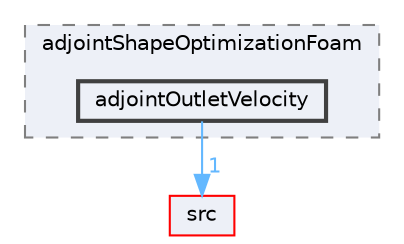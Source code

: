 digraph "applications/solvers/incompressible/adjointShapeOptimizationFoam/adjointOutletVelocity"
{
 // LATEX_PDF_SIZE
  bgcolor="transparent";
  edge [fontname=Helvetica,fontsize=10,labelfontname=Helvetica,labelfontsize=10];
  node [fontname=Helvetica,fontsize=10,shape=box,height=0.2,width=0.4];
  compound=true
  subgraph clusterdir_088f87aa7298db423fbe65935fad4976 {
    graph [ bgcolor="#edf0f7", pencolor="grey50", label="adjointShapeOptimizationFoam", fontname=Helvetica,fontsize=10 style="filled,dashed", URL="dir_088f87aa7298db423fbe65935fad4976.html",tooltip=""]
  dir_64337332dff9e7652c7e7a47e1b85600 [label="adjointOutletVelocity", fillcolor="#edf0f7", color="grey25", style="filled,bold", URL="dir_64337332dff9e7652c7e7a47e1b85600.html",tooltip=""];
  }
  dir_68267d1309a1af8e8297ef4c3efbcdba [label="src", fillcolor="#edf0f7", color="red", style="filled", URL="dir_68267d1309a1af8e8297ef4c3efbcdba.html",tooltip=""];
  dir_64337332dff9e7652c7e7a47e1b85600->dir_68267d1309a1af8e8297ef4c3efbcdba [headlabel="1", labeldistance=1.5 headhref="dir_000053_003729.html" href="dir_000053_003729.html" color="steelblue1" fontcolor="steelblue1"];
}

